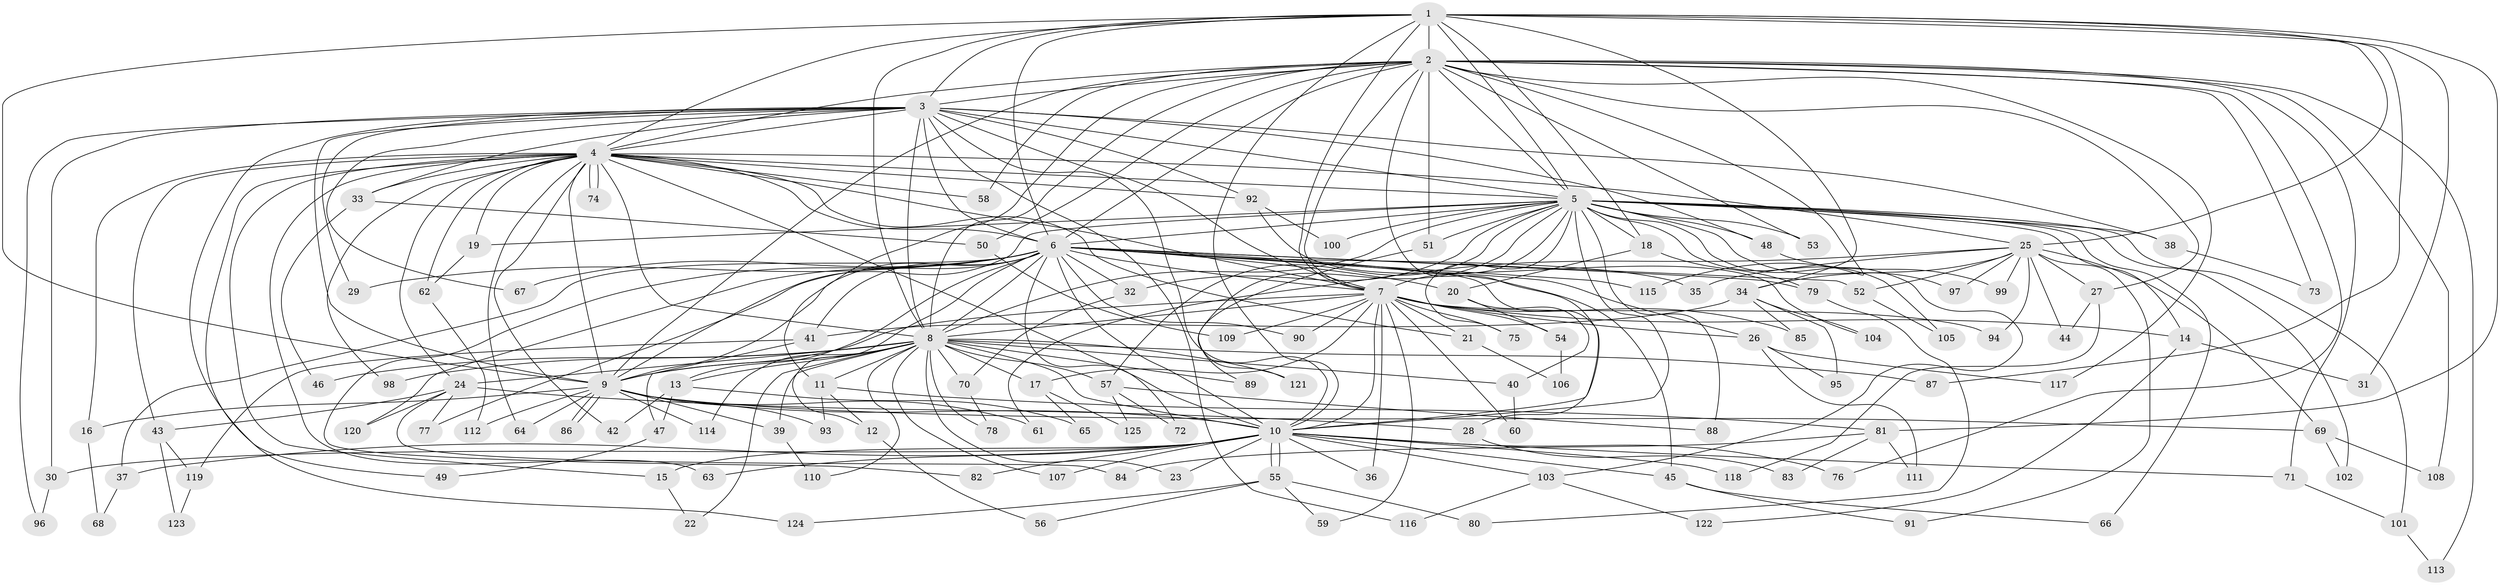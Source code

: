 // coarse degree distribution, {14: 0.011363636363636364, 4: 0.125, 24: 0.022727272727272728, 3: 0.22727272727272727, 13: 0.011363636363636364, 5: 0.07954545454545454, 2: 0.3977272727272727, 27: 0.011363636363636364, 25: 0.011363636363636364, 16: 0.011363636363636364, 1: 0.022727272727272728, 7: 0.011363636363636364, 21: 0.022727272727272728, 6: 0.011363636363636364, 17: 0.011363636363636364, 20: 0.011363636363636364}
// Generated by graph-tools (version 1.1) at 2025/36/03/04/25 23:36:29]
// undirected, 125 vertices, 275 edges
graph export_dot {
  node [color=gray90,style=filled];
  1;
  2;
  3;
  4;
  5;
  6;
  7;
  8;
  9;
  10;
  11;
  12;
  13;
  14;
  15;
  16;
  17;
  18;
  19;
  20;
  21;
  22;
  23;
  24;
  25;
  26;
  27;
  28;
  29;
  30;
  31;
  32;
  33;
  34;
  35;
  36;
  37;
  38;
  39;
  40;
  41;
  42;
  43;
  44;
  45;
  46;
  47;
  48;
  49;
  50;
  51;
  52;
  53;
  54;
  55;
  56;
  57;
  58;
  59;
  60;
  61;
  62;
  63;
  64;
  65;
  66;
  67;
  68;
  69;
  70;
  71;
  72;
  73;
  74;
  75;
  76;
  77;
  78;
  79;
  80;
  81;
  82;
  83;
  84;
  85;
  86;
  87;
  88;
  89;
  90;
  91;
  92;
  93;
  94;
  95;
  96;
  97;
  98;
  99;
  100;
  101;
  102;
  103;
  104;
  105;
  106;
  107;
  108;
  109;
  110;
  111;
  112;
  113;
  114;
  115;
  116;
  117;
  118;
  119;
  120;
  121;
  122;
  123;
  124;
  125;
  1 -- 2;
  1 -- 3;
  1 -- 4;
  1 -- 5;
  1 -- 6;
  1 -- 7;
  1 -- 8;
  1 -- 9;
  1 -- 10;
  1 -- 18;
  1 -- 25;
  1 -- 31;
  1 -- 34;
  1 -- 81;
  1 -- 87;
  2 -- 3;
  2 -- 4;
  2 -- 5;
  2 -- 6;
  2 -- 7;
  2 -- 8;
  2 -- 9;
  2 -- 10;
  2 -- 11;
  2 -- 27;
  2 -- 50;
  2 -- 51;
  2 -- 53;
  2 -- 58;
  2 -- 71;
  2 -- 73;
  2 -- 76;
  2 -- 108;
  2 -- 113;
  2 -- 115;
  2 -- 117;
  3 -- 4;
  3 -- 5;
  3 -- 6;
  3 -- 7;
  3 -- 8;
  3 -- 9;
  3 -- 10;
  3 -- 29;
  3 -- 30;
  3 -- 33;
  3 -- 38;
  3 -- 48;
  3 -- 67;
  3 -- 92;
  3 -- 96;
  3 -- 116;
  3 -- 124;
  4 -- 5;
  4 -- 6;
  4 -- 7;
  4 -- 8;
  4 -- 9;
  4 -- 10;
  4 -- 15;
  4 -- 16;
  4 -- 19;
  4 -- 21;
  4 -- 24;
  4 -- 25;
  4 -- 33;
  4 -- 42;
  4 -- 43;
  4 -- 49;
  4 -- 58;
  4 -- 62;
  4 -- 63;
  4 -- 64;
  4 -- 74;
  4 -- 74;
  4 -- 92;
  4 -- 98;
  5 -- 6;
  5 -- 7;
  5 -- 8;
  5 -- 9;
  5 -- 10;
  5 -- 14;
  5 -- 18;
  5 -- 19;
  5 -- 32;
  5 -- 38;
  5 -- 48;
  5 -- 51;
  5 -- 53;
  5 -- 57;
  5 -- 66;
  5 -- 75;
  5 -- 88;
  5 -- 89;
  5 -- 97;
  5 -- 100;
  5 -- 101;
  5 -- 102;
  5 -- 103;
  5 -- 105;
  6 -- 7;
  6 -- 8;
  6 -- 9;
  6 -- 10;
  6 -- 12;
  6 -- 13;
  6 -- 20;
  6 -- 26;
  6 -- 28;
  6 -- 29;
  6 -- 32;
  6 -- 35;
  6 -- 37;
  6 -- 41;
  6 -- 45;
  6 -- 52;
  6 -- 67;
  6 -- 72;
  6 -- 77;
  6 -- 79;
  6 -- 82;
  6 -- 90;
  6 -- 115;
  6 -- 120;
  7 -- 8;
  7 -- 9;
  7 -- 10;
  7 -- 14;
  7 -- 17;
  7 -- 21;
  7 -- 26;
  7 -- 36;
  7 -- 54;
  7 -- 59;
  7 -- 60;
  7 -- 75;
  7 -- 85;
  7 -- 90;
  7 -- 94;
  7 -- 109;
  8 -- 9;
  8 -- 10;
  8 -- 11;
  8 -- 13;
  8 -- 17;
  8 -- 22;
  8 -- 23;
  8 -- 24;
  8 -- 39;
  8 -- 40;
  8 -- 46;
  8 -- 57;
  8 -- 70;
  8 -- 78;
  8 -- 87;
  8 -- 89;
  8 -- 98;
  8 -- 107;
  8 -- 110;
  8 -- 114;
  8 -- 121;
  9 -- 10;
  9 -- 16;
  9 -- 39;
  9 -- 61;
  9 -- 64;
  9 -- 69;
  9 -- 86;
  9 -- 86;
  9 -- 93;
  9 -- 112;
  9 -- 114;
  10 -- 15;
  10 -- 23;
  10 -- 30;
  10 -- 36;
  10 -- 37;
  10 -- 45;
  10 -- 55;
  10 -- 55;
  10 -- 63;
  10 -- 71;
  10 -- 76;
  10 -- 82;
  10 -- 103;
  10 -- 107;
  10 -- 118;
  11 -- 12;
  11 -- 81;
  11 -- 93;
  12 -- 56;
  13 -- 42;
  13 -- 47;
  13 -- 65;
  14 -- 31;
  14 -- 122;
  15 -- 22;
  16 -- 68;
  17 -- 65;
  17 -- 125;
  18 -- 20;
  18 -- 79;
  19 -- 62;
  20 -- 40;
  20 -- 54;
  21 -- 106;
  24 -- 28;
  24 -- 43;
  24 -- 77;
  24 -- 84;
  24 -- 120;
  25 -- 27;
  25 -- 34;
  25 -- 35;
  25 -- 44;
  25 -- 52;
  25 -- 61;
  25 -- 69;
  25 -- 91;
  25 -- 94;
  25 -- 97;
  25 -- 99;
  26 -- 95;
  26 -- 111;
  26 -- 117;
  27 -- 44;
  27 -- 118;
  28 -- 83;
  30 -- 96;
  32 -- 70;
  33 -- 46;
  33 -- 50;
  34 -- 41;
  34 -- 85;
  34 -- 95;
  34 -- 104;
  37 -- 68;
  38 -- 73;
  39 -- 110;
  40 -- 60;
  41 -- 47;
  41 -- 119;
  43 -- 119;
  43 -- 123;
  45 -- 66;
  45 -- 91;
  47 -- 49;
  48 -- 99;
  50 -- 109;
  51 -- 121;
  52 -- 105;
  54 -- 106;
  55 -- 56;
  55 -- 59;
  55 -- 80;
  55 -- 124;
  57 -- 72;
  57 -- 88;
  57 -- 125;
  62 -- 112;
  69 -- 102;
  69 -- 108;
  70 -- 78;
  71 -- 101;
  79 -- 80;
  81 -- 83;
  81 -- 84;
  81 -- 111;
  92 -- 100;
  92 -- 104;
  101 -- 113;
  103 -- 116;
  103 -- 122;
  119 -- 123;
}
